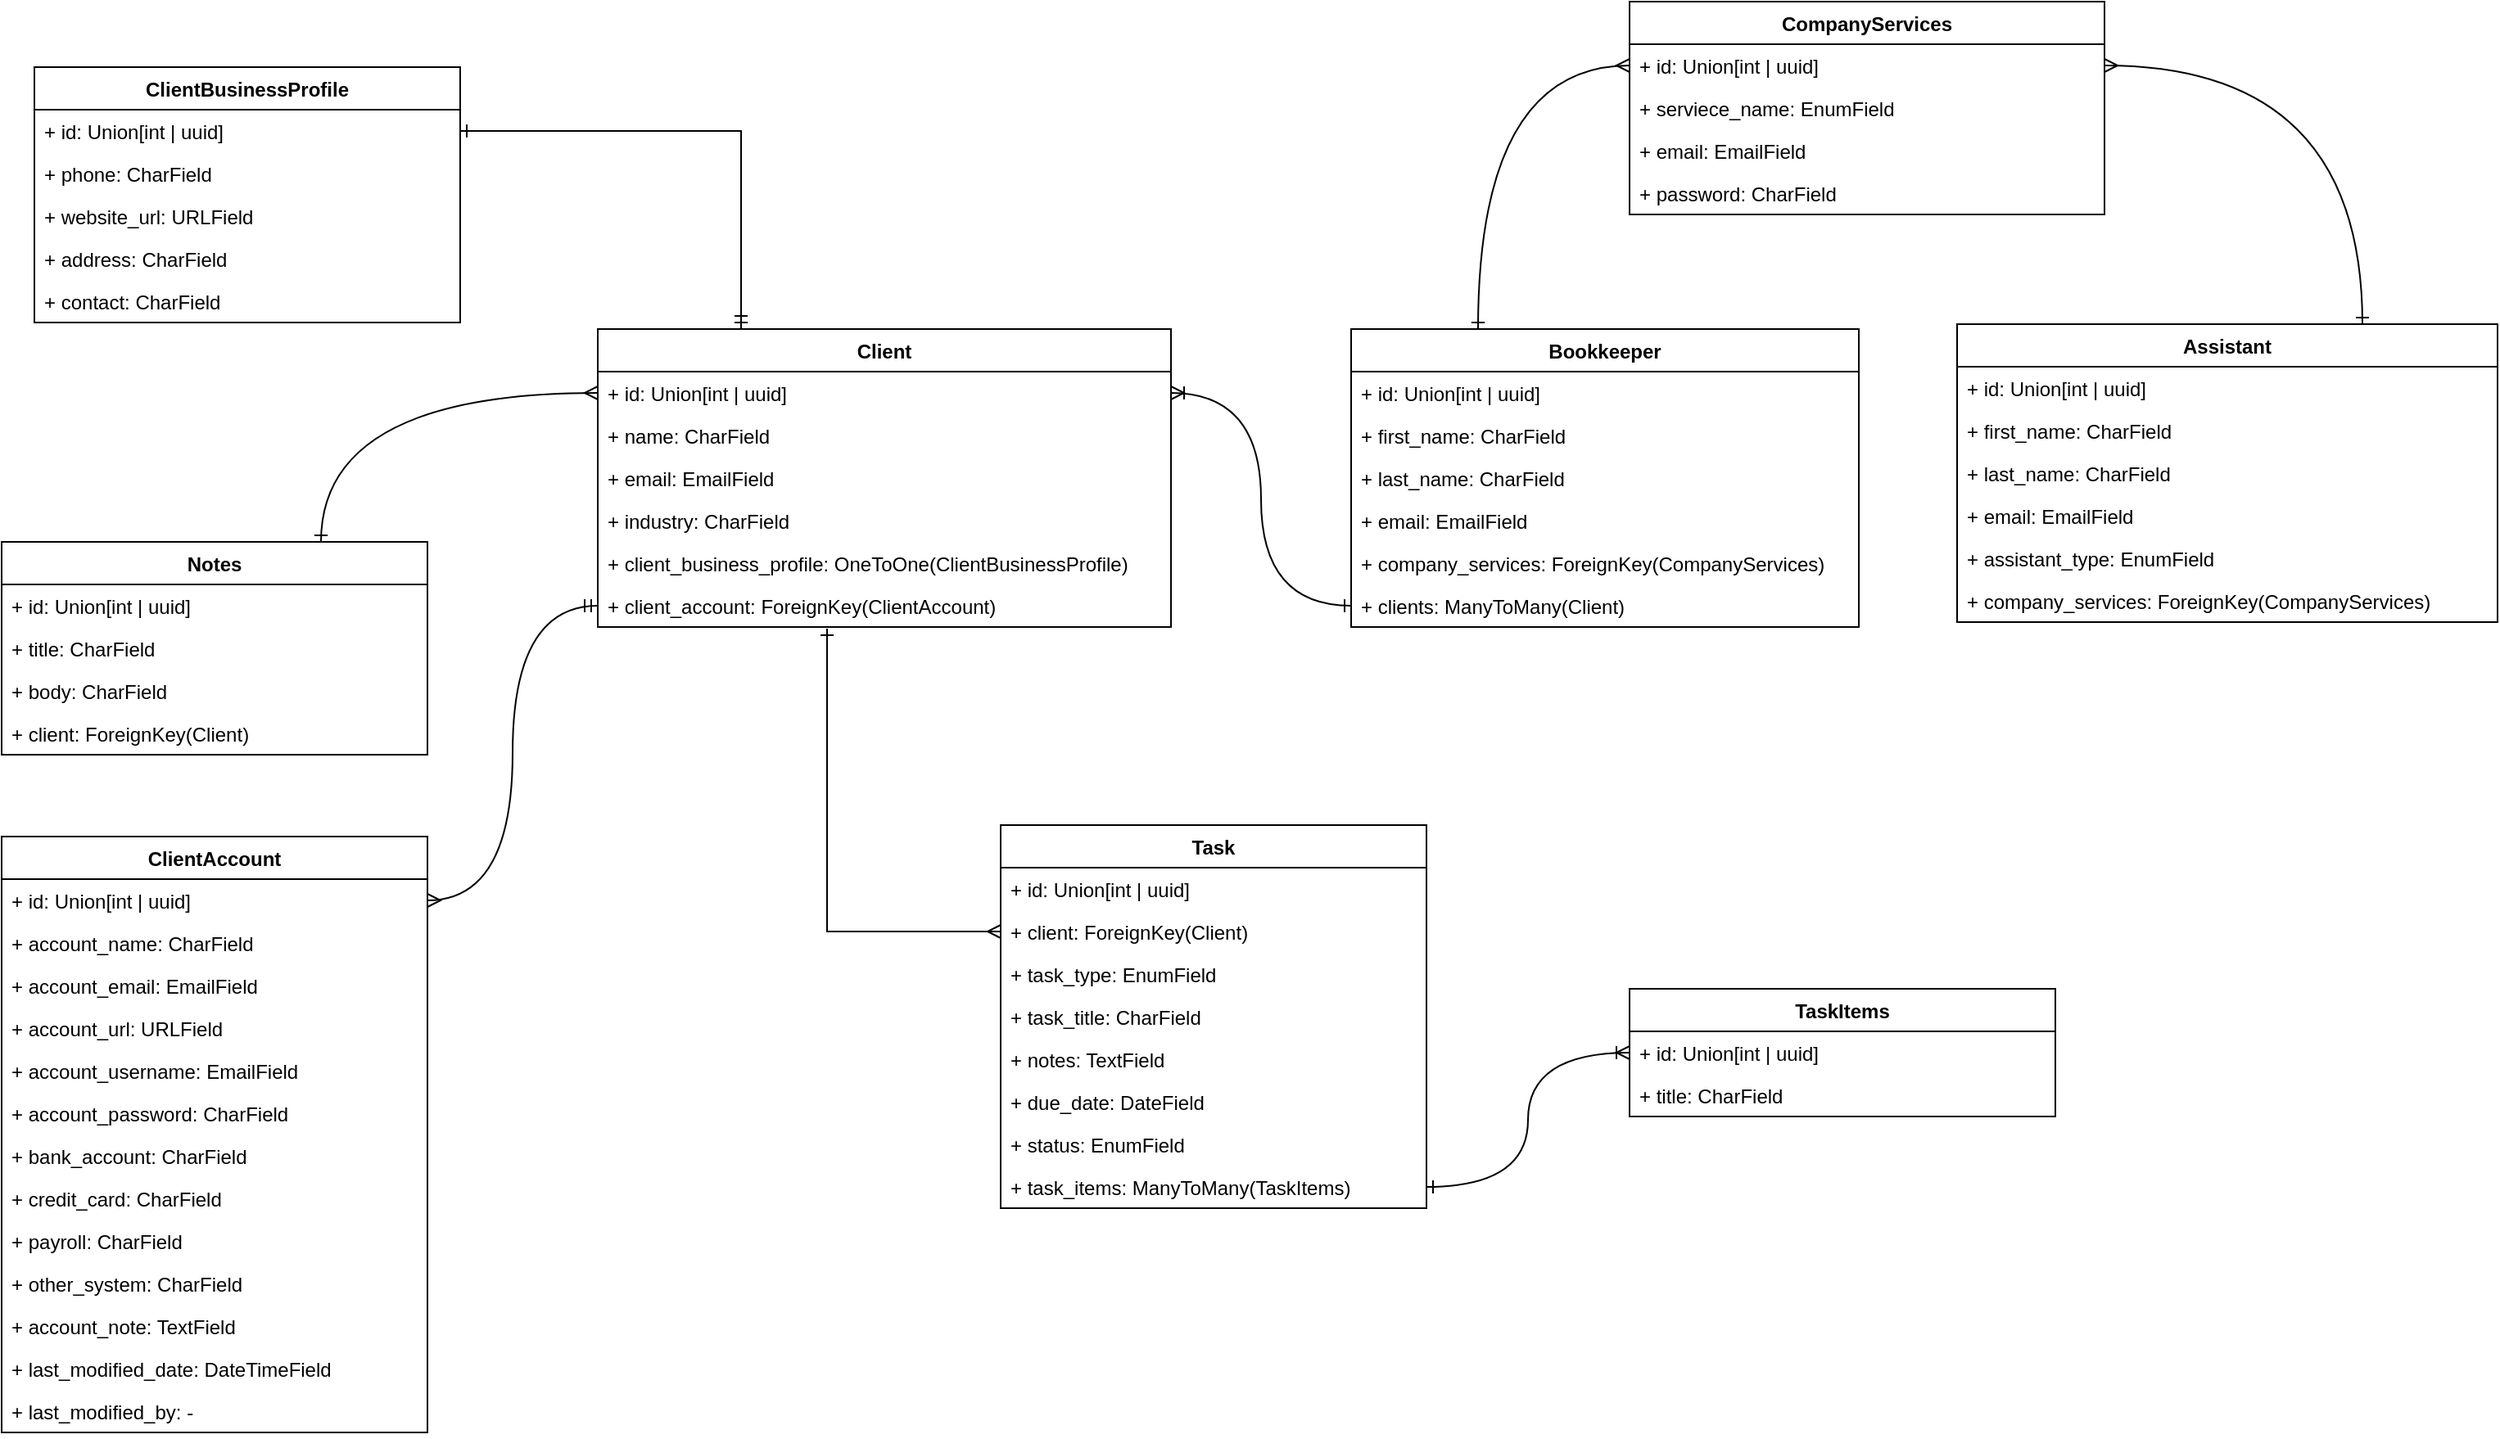 <mxfile version="19.0.2" type="device"><diagram id="FJx3hdpD5x5kR2odDlSr" name="Models"><mxGraphModel dx="1422" dy="873" grid="1" gridSize="10" guides="1" tooltips="1" connect="1" arrows="1" fold="1" page="1" pageScale="1" pageWidth="1500" pageHeight="1000" math="0" shadow="0"><root><mxCell id="0"/><mxCell id="1" parent="0"/><mxCell id="gqumxcrv6tOvIW2HF8-q-10" value="ClientBusinessProfile" style="swimlane;fontStyle=1;childLayout=stackLayout;horizontal=1;startSize=26;fillColor=none;horizontalStack=0;resizeParent=1;resizeParentMax=0;resizeLast=0;collapsible=1;marginBottom=0;" parent="1" vertex="1"><mxGeometry x="950" y="97" width="260" height="156" as="geometry"/></mxCell><mxCell id="gqumxcrv6tOvIW2HF8-q-11" value="+ id: Union[int | uuid] " style="text;strokeColor=none;fillColor=none;align=left;verticalAlign=top;spacingLeft=4;spacingRight=4;overflow=hidden;rotatable=0;points=[[0,0.5],[1,0.5]];portConstraint=eastwest;" parent="gqumxcrv6tOvIW2HF8-q-10" vertex="1"><mxGeometry y="26" width="260" height="26" as="geometry"/></mxCell><mxCell id="gqumxcrv6tOvIW2HF8-q-12" value="+ phone: CharField" style="text;strokeColor=none;fillColor=none;align=left;verticalAlign=top;spacingLeft=4;spacingRight=4;overflow=hidden;rotatable=0;points=[[0,0.5],[1,0.5]];portConstraint=eastwest;" parent="gqumxcrv6tOvIW2HF8-q-10" vertex="1"><mxGeometry y="52" width="260" height="26" as="geometry"/></mxCell><mxCell id="gqumxcrv6tOvIW2HF8-q-13" value="+ website_url: URLField" style="text;strokeColor=none;fillColor=none;align=left;verticalAlign=top;spacingLeft=4;spacingRight=4;overflow=hidden;rotatable=0;points=[[0,0.5],[1,0.5]];portConstraint=eastwest;" parent="gqumxcrv6tOvIW2HF8-q-10" vertex="1"><mxGeometry y="78" width="260" height="26" as="geometry"/></mxCell><mxCell id="gqumxcrv6tOvIW2HF8-q-14" value="+ address: CharField" style="text;strokeColor=none;fillColor=none;align=left;verticalAlign=top;spacingLeft=4;spacingRight=4;overflow=hidden;rotatable=0;points=[[0,0.5],[1,0.5]];portConstraint=eastwest;" parent="gqumxcrv6tOvIW2HF8-q-10" vertex="1"><mxGeometry y="104" width="260" height="26" as="geometry"/></mxCell><mxCell id="gqumxcrv6tOvIW2HF8-q-15" value="+ contact: CharField" style="text;strokeColor=none;fillColor=none;align=left;verticalAlign=top;spacingLeft=4;spacingRight=4;overflow=hidden;rotatable=0;points=[[0,0.5],[1,0.5]];portConstraint=eastwest;" parent="gqumxcrv6tOvIW2HF8-q-10" vertex="1"><mxGeometry y="130" width="260" height="26" as="geometry"/></mxCell><mxCell id="gqumxcrv6tOvIW2HF8-q-16" value="Client" style="swimlane;fontStyle=1;childLayout=stackLayout;horizontal=1;startSize=26;fillColor=none;horizontalStack=0;resizeParent=1;resizeParentMax=0;resizeLast=0;collapsible=1;marginBottom=0;" parent="1" vertex="1"><mxGeometry x="1294" y="257" width="350" height="182" as="geometry"/></mxCell><mxCell id="gqumxcrv6tOvIW2HF8-q-17" value="+ id: Union[int | uuid] " style="text;strokeColor=none;fillColor=none;align=left;verticalAlign=top;spacingLeft=4;spacingRight=4;overflow=hidden;rotatable=0;points=[[0,0.5],[1,0.5]];portConstraint=eastwest;" parent="gqumxcrv6tOvIW2HF8-q-16" vertex="1"><mxGeometry y="26" width="350" height="26" as="geometry"/></mxCell><mxCell id="gqumxcrv6tOvIW2HF8-q-18" value="+ name: CharField" style="text;strokeColor=none;fillColor=none;align=left;verticalAlign=top;spacingLeft=4;spacingRight=4;overflow=hidden;rotatable=0;points=[[0,0.5],[1,0.5]];portConstraint=eastwest;" parent="gqumxcrv6tOvIW2HF8-q-16" vertex="1"><mxGeometry y="52" width="350" height="26" as="geometry"/></mxCell><mxCell id="gqumxcrv6tOvIW2HF8-q-19" value="+ email: EmailField" style="text;strokeColor=none;fillColor=none;align=left;verticalAlign=top;spacingLeft=4;spacingRight=4;overflow=hidden;rotatable=0;points=[[0,0.5],[1,0.5]];portConstraint=eastwest;" parent="gqumxcrv6tOvIW2HF8-q-16" vertex="1"><mxGeometry y="78" width="350" height="26" as="geometry"/></mxCell><mxCell id="gqumxcrv6tOvIW2HF8-q-20" value="+ industry: CharField" style="text;strokeColor=none;fillColor=none;align=left;verticalAlign=top;spacingLeft=4;spacingRight=4;overflow=hidden;rotatable=0;points=[[0,0.5],[1,0.5]];portConstraint=eastwest;" parent="gqumxcrv6tOvIW2HF8-q-16" vertex="1"><mxGeometry y="104" width="350" height="26" as="geometry"/></mxCell><mxCell id="gqumxcrv6tOvIW2HF8-q-21" value="+ client_business_profile: OneToOne(ClientBusinessProfile)" style="text;strokeColor=none;fillColor=none;align=left;verticalAlign=top;spacingLeft=4;spacingRight=4;overflow=hidden;rotatable=0;points=[[0,0.5],[1,0.5]];portConstraint=eastwest;" parent="gqumxcrv6tOvIW2HF8-q-16" vertex="1"><mxGeometry y="130" width="350" height="26" as="geometry"/></mxCell><mxCell id="gqumxcrv6tOvIW2HF8-q-22" value="+ client_account: ForeignKey(ClientAccount)" style="text;strokeColor=none;fillColor=none;align=left;verticalAlign=top;spacingLeft=4;spacingRight=4;overflow=hidden;rotatable=0;points=[[0,0.5],[1,0.5]];portConstraint=eastwest;" parent="gqumxcrv6tOvIW2HF8-q-16" vertex="1"><mxGeometry y="156" width="350" height="26" as="geometry"/></mxCell><mxCell id="gqumxcrv6tOvIW2HF8-q-23" value="ClientAccount" style="swimlane;fontStyle=1;childLayout=stackLayout;horizontal=1;startSize=26;fillColor=none;horizontalStack=0;resizeParent=1;resizeParentMax=0;resizeLast=0;collapsible=1;marginBottom=0;" parent="1" vertex="1"><mxGeometry x="930" y="567" width="260" height="364" as="geometry"/></mxCell><mxCell id="gqumxcrv6tOvIW2HF8-q-24" value="+ id: Union[int | uuid] " style="text;strokeColor=none;fillColor=none;align=left;verticalAlign=top;spacingLeft=4;spacingRight=4;overflow=hidden;rotatable=0;points=[[0,0.5],[1,0.5]];portConstraint=eastwest;" parent="gqumxcrv6tOvIW2HF8-q-23" vertex="1"><mxGeometry y="26" width="260" height="26" as="geometry"/></mxCell><mxCell id="gqumxcrv6tOvIW2HF8-q-25" value="+ account_name: CharField" style="text;strokeColor=none;fillColor=none;align=left;verticalAlign=top;spacingLeft=4;spacingRight=4;overflow=hidden;rotatable=0;points=[[0,0.5],[1,0.5]];portConstraint=eastwest;" parent="gqumxcrv6tOvIW2HF8-q-23" vertex="1"><mxGeometry y="52" width="260" height="26" as="geometry"/></mxCell><mxCell id="gqumxcrv6tOvIW2HF8-q-26" value="+ account_email: EmailField" style="text;strokeColor=none;fillColor=none;align=left;verticalAlign=top;spacingLeft=4;spacingRight=4;overflow=hidden;rotatable=0;points=[[0,0.5],[1,0.5]];portConstraint=eastwest;" parent="gqumxcrv6tOvIW2HF8-q-23" vertex="1"><mxGeometry y="78" width="260" height="26" as="geometry"/></mxCell><mxCell id="gqumxcrv6tOvIW2HF8-q-31" value="+ account_url: URLField" style="text;strokeColor=none;fillColor=none;align=left;verticalAlign=top;spacingLeft=4;spacingRight=4;overflow=hidden;rotatable=0;points=[[0,0.5],[1,0.5]];portConstraint=eastwest;" parent="gqumxcrv6tOvIW2HF8-q-23" vertex="1"><mxGeometry y="104" width="260" height="26" as="geometry"/></mxCell><mxCell id="gqumxcrv6tOvIW2HF8-q-32" value="+ account_username: EmailField" style="text;strokeColor=none;fillColor=none;align=left;verticalAlign=top;spacingLeft=4;spacingRight=4;overflow=hidden;rotatable=0;points=[[0,0.5],[1,0.5]];portConstraint=eastwest;" parent="gqumxcrv6tOvIW2HF8-q-23" vertex="1"><mxGeometry y="130" width="260" height="26" as="geometry"/></mxCell><mxCell id="gqumxcrv6tOvIW2HF8-q-33" value="+ account_password: CharField" style="text;strokeColor=none;fillColor=none;align=left;verticalAlign=top;spacingLeft=4;spacingRight=4;overflow=hidden;rotatable=0;points=[[0,0.5],[1,0.5]];portConstraint=eastwest;" parent="gqumxcrv6tOvIW2HF8-q-23" vertex="1"><mxGeometry y="156" width="260" height="26" as="geometry"/></mxCell><mxCell id="gqumxcrv6tOvIW2HF8-q-27" value="+ bank_account: CharField" style="text;strokeColor=none;fillColor=none;align=left;verticalAlign=top;spacingLeft=4;spacingRight=4;overflow=hidden;rotatable=0;points=[[0,0.5],[1,0.5]];portConstraint=eastwest;" parent="gqumxcrv6tOvIW2HF8-q-23" vertex="1"><mxGeometry y="182" width="260" height="26" as="geometry"/></mxCell><mxCell id="gqumxcrv6tOvIW2HF8-q-28" value="+ credit_card: CharField" style="text;strokeColor=none;fillColor=none;align=left;verticalAlign=top;spacingLeft=4;spacingRight=4;overflow=hidden;rotatable=0;points=[[0,0.5],[1,0.5]];portConstraint=eastwest;" parent="gqumxcrv6tOvIW2HF8-q-23" vertex="1"><mxGeometry y="208" width="260" height="26" as="geometry"/></mxCell><mxCell id="gqumxcrv6tOvIW2HF8-q-29" value="+ payroll: CharField" style="text;strokeColor=none;fillColor=none;align=left;verticalAlign=top;spacingLeft=4;spacingRight=4;overflow=hidden;rotatable=0;points=[[0,0.5],[1,0.5]];portConstraint=eastwest;" parent="gqumxcrv6tOvIW2HF8-q-23" vertex="1"><mxGeometry y="234" width="260" height="26" as="geometry"/></mxCell><mxCell id="gqumxcrv6tOvIW2HF8-q-30" value="+ other_system: CharField" style="text;strokeColor=none;fillColor=none;align=left;verticalAlign=top;spacingLeft=4;spacingRight=4;overflow=hidden;rotatable=0;points=[[0,0.5],[1,0.5]];portConstraint=eastwest;" parent="gqumxcrv6tOvIW2HF8-q-23" vertex="1"><mxGeometry y="260" width="260" height="26" as="geometry"/></mxCell><mxCell id="gqumxcrv6tOvIW2HF8-q-34" value="+ account_note: TextField" style="text;strokeColor=none;fillColor=none;align=left;verticalAlign=top;spacingLeft=4;spacingRight=4;overflow=hidden;rotatable=0;points=[[0,0.5],[1,0.5]];portConstraint=eastwest;" parent="gqumxcrv6tOvIW2HF8-q-23" vertex="1"><mxGeometry y="286" width="260" height="26" as="geometry"/></mxCell><mxCell id="gqumxcrv6tOvIW2HF8-q-35" value="+ last_modified_date: DateTimeField" style="text;strokeColor=none;fillColor=none;align=left;verticalAlign=top;spacingLeft=4;spacingRight=4;overflow=hidden;rotatable=0;points=[[0,0.5],[1,0.5]];portConstraint=eastwest;" parent="gqumxcrv6tOvIW2HF8-q-23" vertex="1"><mxGeometry y="312" width="260" height="26" as="geometry"/></mxCell><mxCell id="gqumxcrv6tOvIW2HF8-q-36" value="+ last_modified_by: -" style="text;strokeColor=none;fillColor=none;align=left;verticalAlign=top;spacingLeft=4;spacingRight=4;overflow=hidden;rotatable=0;points=[[0,0.5],[1,0.5]];portConstraint=eastwest;" parent="gqumxcrv6tOvIW2HF8-q-23" vertex="1"><mxGeometry y="338" width="260" height="26" as="geometry"/></mxCell><mxCell id="gqumxcrv6tOvIW2HF8-q-85" style="edgeStyle=orthogonalEdgeStyle;curved=1;rounded=0;orthogonalLoop=1;jettySize=auto;html=1;exitX=0.25;exitY=0;exitDx=0;exitDy=0;startArrow=ERone;startFill=0;endArrow=ERmany;endFill=0;" parent="1" source="gqumxcrv6tOvIW2HF8-q-37" target="gqumxcrv6tOvIW2HF8-q-44" edge="1"><mxGeometry relative="1" as="geometry"/></mxCell><mxCell id="gqumxcrv6tOvIW2HF8-q-37" value="Bookkeeper" style="swimlane;fontStyle=1;childLayout=stackLayout;horizontal=1;startSize=26;fillColor=none;horizontalStack=0;resizeParent=1;resizeParentMax=0;resizeLast=0;collapsible=1;marginBottom=0;" parent="1" vertex="1"><mxGeometry x="1754" y="257" width="310" height="182" as="geometry"/></mxCell><mxCell id="gqumxcrv6tOvIW2HF8-q-38" value="+ id: Union[int | uuid] " style="text;strokeColor=none;fillColor=none;align=left;verticalAlign=top;spacingLeft=4;spacingRight=4;overflow=hidden;rotatable=0;points=[[0,0.5],[1,0.5]];portConstraint=eastwest;" parent="gqumxcrv6tOvIW2HF8-q-37" vertex="1"><mxGeometry y="26" width="310" height="26" as="geometry"/></mxCell><mxCell id="gqumxcrv6tOvIW2HF8-q-39" value="+ first_name: CharField" style="text;strokeColor=none;fillColor=none;align=left;verticalAlign=top;spacingLeft=4;spacingRight=4;overflow=hidden;rotatable=0;points=[[0,0.5],[1,0.5]];portConstraint=eastwest;" parent="gqumxcrv6tOvIW2HF8-q-37" vertex="1"><mxGeometry y="52" width="310" height="26" as="geometry"/></mxCell><mxCell id="gqumxcrv6tOvIW2HF8-q-40" value="+ last_name: CharField" style="text;strokeColor=none;fillColor=none;align=left;verticalAlign=top;spacingLeft=4;spacingRight=4;overflow=hidden;rotatable=0;points=[[0,0.5],[1,0.5]];portConstraint=eastwest;" parent="gqumxcrv6tOvIW2HF8-q-37" vertex="1"><mxGeometry y="78" width="310" height="26" as="geometry"/></mxCell><mxCell id="gqumxcrv6tOvIW2HF8-q-41" value="+ email: EmailField" style="text;strokeColor=none;fillColor=none;align=left;verticalAlign=top;spacingLeft=4;spacingRight=4;overflow=hidden;rotatable=0;points=[[0,0.5],[1,0.5]];portConstraint=eastwest;" parent="gqumxcrv6tOvIW2HF8-q-37" vertex="1"><mxGeometry y="104" width="310" height="26" as="geometry"/></mxCell><mxCell id="gqumxcrv6tOvIW2HF8-q-82" value="+ company_services: ForeignKey(CompanyServices)" style="text;strokeColor=none;fillColor=none;align=left;verticalAlign=top;spacingLeft=4;spacingRight=4;overflow=hidden;rotatable=0;points=[[0,0.5],[1,0.5]];portConstraint=eastwest;" parent="gqumxcrv6tOvIW2HF8-q-37" vertex="1"><mxGeometry y="130" width="310" height="26" as="geometry"/></mxCell><mxCell id="gqumxcrv6tOvIW2HF8-q-88" value="+ clients: ManyToMany(Client)" style="text;strokeColor=none;fillColor=none;align=left;verticalAlign=top;spacingLeft=4;spacingRight=4;overflow=hidden;rotatable=0;points=[[0,0.5],[1,0.5]];portConstraint=eastwest;" parent="gqumxcrv6tOvIW2HF8-q-37" vertex="1"><mxGeometry y="156" width="310" height="26" as="geometry"/></mxCell><mxCell id="gqumxcrv6tOvIW2HF8-q-43" value="CompanyServices" style="swimlane;fontStyle=1;childLayout=stackLayout;horizontal=1;startSize=26;fillColor=none;horizontalStack=0;resizeParent=1;resizeParentMax=0;resizeLast=0;collapsible=1;marginBottom=0;" parent="1" vertex="1"><mxGeometry x="1924" y="57" width="290" height="130" as="geometry"/></mxCell><mxCell id="gqumxcrv6tOvIW2HF8-q-44" value="+ id: Union[int | uuid] " style="text;strokeColor=none;fillColor=none;align=left;verticalAlign=top;spacingLeft=4;spacingRight=4;overflow=hidden;rotatable=0;points=[[0,0.5],[1,0.5]];portConstraint=eastwest;" parent="gqumxcrv6tOvIW2HF8-q-43" vertex="1"><mxGeometry y="26" width="290" height="26" as="geometry"/></mxCell><mxCell id="gqumxcrv6tOvIW2HF8-q-45" value="+ serviece_name: EnumField" style="text;strokeColor=none;fillColor=none;align=left;verticalAlign=top;spacingLeft=4;spacingRight=4;overflow=hidden;rotatable=0;points=[[0,0.5],[1,0.5]];portConstraint=eastwest;" parent="gqumxcrv6tOvIW2HF8-q-43" vertex="1"><mxGeometry y="52" width="290" height="26" as="geometry"/></mxCell><mxCell id="gqumxcrv6tOvIW2HF8-q-47" value="+ email: EmailField" style="text;strokeColor=none;fillColor=none;align=left;verticalAlign=top;spacingLeft=4;spacingRight=4;overflow=hidden;rotatable=0;points=[[0,0.5],[1,0.5]];portConstraint=eastwest;" parent="gqumxcrv6tOvIW2HF8-q-43" vertex="1"><mxGeometry y="78" width="290" height="26" as="geometry"/></mxCell><mxCell id="gqumxcrv6tOvIW2HF8-q-48" value="+ password: CharField" style="text;strokeColor=none;fillColor=none;align=left;verticalAlign=top;spacingLeft=4;spacingRight=4;overflow=hidden;rotatable=0;points=[[0,0.5],[1,0.5]];portConstraint=eastwest;" parent="gqumxcrv6tOvIW2HF8-q-43" vertex="1"><mxGeometry y="104" width="290" height="26" as="geometry"/></mxCell><mxCell id="gqumxcrv6tOvIW2HF8-q-86" style="edgeStyle=orthogonalEdgeStyle;curved=1;rounded=0;orthogonalLoop=1;jettySize=auto;html=1;exitX=0.75;exitY=0;exitDx=0;exitDy=0;entryX=1;entryY=0.5;entryDx=0;entryDy=0;startArrow=ERone;startFill=0;endArrow=ERmany;endFill=0;" parent="1" source="gqumxcrv6tOvIW2HF8-q-52" target="gqumxcrv6tOvIW2HF8-q-44" edge="1"><mxGeometry relative="1" as="geometry"/></mxCell><mxCell id="gqumxcrv6tOvIW2HF8-q-52" value="Assistant" style="swimlane;fontStyle=1;childLayout=stackLayout;horizontal=1;startSize=26;fillColor=none;horizontalStack=0;resizeParent=1;resizeParentMax=0;resizeLast=0;collapsible=1;marginBottom=0;" parent="1" vertex="1"><mxGeometry x="2124" y="254" width="330" height="182" as="geometry"/></mxCell><mxCell id="gqumxcrv6tOvIW2HF8-q-53" value="+ id: Union[int | uuid] " style="text;strokeColor=none;fillColor=none;align=left;verticalAlign=top;spacingLeft=4;spacingRight=4;overflow=hidden;rotatable=0;points=[[0,0.5],[1,0.5]];portConstraint=eastwest;" parent="gqumxcrv6tOvIW2HF8-q-52" vertex="1"><mxGeometry y="26" width="330" height="26" as="geometry"/></mxCell><mxCell id="gqumxcrv6tOvIW2HF8-q-54" value="+ first_name: CharField" style="text;strokeColor=none;fillColor=none;align=left;verticalAlign=top;spacingLeft=4;spacingRight=4;overflow=hidden;rotatable=0;points=[[0,0.5],[1,0.5]];portConstraint=eastwest;" parent="gqumxcrv6tOvIW2HF8-q-52" vertex="1"><mxGeometry y="52" width="330" height="26" as="geometry"/></mxCell><mxCell id="gqumxcrv6tOvIW2HF8-q-55" value="+ last_name: CharField" style="text;strokeColor=none;fillColor=none;align=left;verticalAlign=top;spacingLeft=4;spacingRight=4;overflow=hidden;rotatable=0;points=[[0,0.5],[1,0.5]];portConstraint=eastwest;" parent="gqumxcrv6tOvIW2HF8-q-52" vertex="1"><mxGeometry y="78" width="330" height="26" as="geometry"/></mxCell><mxCell id="gqumxcrv6tOvIW2HF8-q-56" value="+ email: EmailField" style="text;strokeColor=none;fillColor=none;align=left;verticalAlign=top;spacingLeft=4;spacingRight=4;overflow=hidden;rotatable=0;points=[[0,0.5],[1,0.5]];portConstraint=eastwest;" parent="gqumxcrv6tOvIW2HF8-q-52" vertex="1"><mxGeometry y="104" width="330" height="26" as="geometry"/></mxCell><mxCell id="gqumxcrv6tOvIW2HF8-q-57" value="+ assistant_type: EnumField" style="text;strokeColor=none;fillColor=none;align=left;verticalAlign=top;spacingLeft=4;spacingRight=4;overflow=hidden;rotatable=0;points=[[0,0.5],[1,0.5]];portConstraint=eastwest;" parent="gqumxcrv6tOvIW2HF8-q-52" vertex="1"><mxGeometry y="130" width="330" height="26" as="geometry"/></mxCell><mxCell id="gqumxcrv6tOvIW2HF8-q-84" value="+ company_services: ForeignKey(CompanyServices)" style="text;strokeColor=none;fillColor=none;align=left;verticalAlign=top;spacingLeft=4;spacingRight=4;overflow=hidden;rotatable=0;points=[[0,0.5],[1,0.5]];portConstraint=eastwest;" parent="gqumxcrv6tOvIW2HF8-q-52" vertex="1"><mxGeometry y="156" width="330" height="26" as="geometry"/></mxCell><mxCell id="gqumxcrv6tOvIW2HF8-q-58" value="Task" style="swimlane;fontStyle=1;childLayout=stackLayout;horizontal=1;startSize=26;fillColor=none;horizontalStack=0;resizeParent=1;resizeParentMax=0;resizeLast=0;collapsible=1;marginBottom=0;" parent="1" vertex="1"><mxGeometry x="1540" y="560" width="260" height="234" as="geometry"/></mxCell><mxCell id="gqumxcrv6tOvIW2HF8-q-59" value="+ id: Union[int | uuid] " style="text;strokeColor=none;fillColor=none;align=left;verticalAlign=top;spacingLeft=4;spacingRight=4;overflow=hidden;rotatable=0;points=[[0,0.5],[1,0.5]];portConstraint=eastwest;" parent="gqumxcrv6tOvIW2HF8-q-58" vertex="1"><mxGeometry y="26" width="260" height="26" as="geometry"/></mxCell><mxCell id="gqumxcrv6tOvIW2HF8-q-60" value="+ client: ForeignKey(Client)" style="text;strokeColor=none;fillColor=none;align=left;verticalAlign=top;spacingLeft=4;spacingRight=4;overflow=hidden;rotatable=0;points=[[0,0.5],[1,0.5]];portConstraint=eastwest;" parent="gqumxcrv6tOvIW2HF8-q-58" vertex="1"><mxGeometry y="52" width="260" height="26" as="geometry"/></mxCell><mxCell id="gqumxcrv6tOvIW2HF8-q-61" value="+ task_type: EnumField" style="text;strokeColor=none;fillColor=none;align=left;verticalAlign=top;spacingLeft=4;spacingRight=4;overflow=hidden;rotatable=0;points=[[0,0.5],[1,0.5]];portConstraint=eastwest;" parent="gqumxcrv6tOvIW2HF8-q-58" vertex="1"><mxGeometry y="78" width="260" height="26" as="geometry"/></mxCell><mxCell id="gqumxcrv6tOvIW2HF8-q-62" value="+ task_title: CharField" style="text;strokeColor=none;fillColor=none;align=left;verticalAlign=top;spacingLeft=4;spacingRight=4;overflow=hidden;rotatable=0;points=[[0,0.5],[1,0.5]];portConstraint=eastwest;" parent="gqumxcrv6tOvIW2HF8-q-58" vertex="1"><mxGeometry y="104" width="260" height="26" as="geometry"/></mxCell><mxCell id="gqumxcrv6tOvIW2HF8-q-63" value="+ notes: TextField" style="text;strokeColor=none;fillColor=none;align=left;verticalAlign=top;spacingLeft=4;spacingRight=4;overflow=hidden;rotatable=0;points=[[0,0.5],[1,0.5]];portConstraint=eastwest;" parent="gqumxcrv6tOvIW2HF8-q-58" vertex="1"><mxGeometry y="130" width="260" height="26" as="geometry"/></mxCell><mxCell id="gqumxcrv6tOvIW2HF8-q-65" value="+ due_date: DateField" style="text;strokeColor=none;fillColor=none;align=left;verticalAlign=top;spacingLeft=4;spacingRight=4;overflow=hidden;rotatable=0;points=[[0,0.5],[1,0.5]];portConstraint=eastwest;" parent="gqumxcrv6tOvIW2HF8-q-58" vertex="1"><mxGeometry y="156" width="260" height="26" as="geometry"/></mxCell><mxCell id="gqumxcrv6tOvIW2HF8-q-66" value="+ status: EnumField" style="text;strokeColor=none;fillColor=none;align=left;verticalAlign=top;spacingLeft=4;spacingRight=4;overflow=hidden;rotatable=0;points=[[0,0.5],[1,0.5]];portConstraint=eastwest;" parent="gqumxcrv6tOvIW2HF8-q-58" vertex="1"><mxGeometry y="182" width="260" height="26" as="geometry"/></mxCell><mxCell id="gqumxcrv6tOvIW2HF8-q-73" value="+ task_items: ManyToMany(TaskItems)" style="text;strokeColor=none;fillColor=none;align=left;verticalAlign=top;spacingLeft=4;spacingRight=4;overflow=hidden;rotatable=0;points=[[0,0.5],[1,0.5]];portConstraint=eastwest;" parent="gqumxcrv6tOvIW2HF8-q-58" vertex="1"><mxGeometry y="208" width="260" height="26" as="geometry"/></mxCell><mxCell id="gqumxcrv6tOvIW2HF8-q-67" value="TaskItems" style="swimlane;fontStyle=1;childLayout=stackLayout;horizontal=1;startSize=26;fillColor=none;horizontalStack=0;resizeParent=1;resizeParentMax=0;resizeLast=0;collapsible=1;marginBottom=0;" parent="1" vertex="1"><mxGeometry x="1924" y="660" width="260" height="78" as="geometry"/></mxCell><mxCell id="gqumxcrv6tOvIW2HF8-q-68" value="+ id: Union[int | uuid] " style="text;strokeColor=none;fillColor=none;align=left;verticalAlign=top;spacingLeft=4;spacingRight=4;overflow=hidden;rotatable=0;points=[[0,0.5],[1,0.5]];portConstraint=eastwest;" parent="gqumxcrv6tOvIW2HF8-q-67" vertex="1"><mxGeometry y="26" width="260" height="26" as="geometry"/></mxCell><mxCell id="gqumxcrv6tOvIW2HF8-q-69" value="+ title: CharField" style="text;strokeColor=none;fillColor=none;align=left;verticalAlign=top;spacingLeft=4;spacingRight=4;overflow=hidden;rotatable=0;points=[[0,0.5],[1,0.5]];portConstraint=eastwest;" parent="gqumxcrv6tOvIW2HF8-q-67" vertex="1"><mxGeometry y="52" width="260" height="26" as="geometry"/></mxCell><mxCell id="gqumxcrv6tOvIW2HF8-q-90" style="edgeStyle=orthogonalEdgeStyle;curved=1;rounded=0;orthogonalLoop=1;jettySize=auto;html=1;exitX=0.75;exitY=0;exitDx=0;exitDy=0;entryX=0;entryY=0.5;entryDx=0;entryDy=0;startArrow=ERone;startFill=0;endArrow=ERmany;endFill=0;" parent="1" source="gqumxcrv6tOvIW2HF8-q-74" target="gqumxcrv6tOvIW2HF8-q-17" edge="1"><mxGeometry relative="1" as="geometry"/></mxCell><mxCell id="gqumxcrv6tOvIW2HF8-q-74" value="Notes" style="swimlane;fontStyle=1;childLayout=stackLayout;horizontal=1;startSize=26;fillColor=none;horizontalStack=0;resizeParent=1;resizeParentMax=0;resizeLast=0;collapsible=1;marginBottom=0;" parent="1" vertex="1"><mxGeometry x="930" y="387" width="260" height="130" as="geometry"/></mxCell><mxCell id="gqumxcrv6tOvIW2HF8-q-75" value="+ id: Union[int | uuid] " style="text;strokeColor=none;fillColor=none;align=left;verticalAlign=top;spacingLeft=4;spacingRight=4;overflow=hidden;rotatable=0;points=[[0,0.5],[1,0.5]];portConstraint=eastwest;" parent="gqumxcrv6tOvIW2HF8-q-74" vertex="1"><mxGeometry y="26" width="260" height="26" as="geometry"/></mxCell><mxCell id="gqumxcrv6tOvIW2HF8-q-76" value="+ title: CharField" style="text;strokeColor=none;fillColor=none;align=left;verticalAlign=top;spacingLeft=4;spacingRight=4;overflow=hidden;rotatable=0;points=[[0,0.5],[1,0.5]];portConstraint=eastwest;" parent="gqumxcrv6tOvIW2HF8-q-74" vertex="1"><mxGeometry y="52" width="260" height="26" as="geometry"/></mxCell><mxCell id="gqumxcrv6tOvIW2HF8-q-77" value="+ body: CharField" style="text;strokeColor=none;fillColor=none;align=left;verticalAlign=top;spacingLeft=4;spacingRight=4;overflow=hidden;rotatable=0;points=[[0,0.5],[1,0.5]];portConstraint=eastwest;" parent="gqumxcrv6tOvIW2HF8-q-74" vertex="1"><mxGeometry y="78" width="260" height="26" as="geometry"/></mxCell><mxCell id="gqumxcrv6tOvIW2HF8-q-78" value="+ client: ForeignKey(Client)" style="text;strokeColor=none;fillColor=none;align=left;verticalAlign=top;spacingLeft=4;spacingRight=4;overflow=hidden;rotatable=0;points=[[0,0.5],[1,0.5]];portConstraint=eastwest;" parent="gqumxcrv6tOvIW2HF8-q-74" vertex="1"><mxGeometry y="104" width="260" height="26" as="geometry"/></mxCell><mxCell id="gqumxcrv6tOvIW2HF8-q-80" style="edgeStyle=orthogonalEdgeStyle;rounded=0;orthogonalLoop=1;jettySize=auto;html=1;entryX=1;entryY=0.25;entryDx=0;entryDy=0;startArrow=ERmandOne;startFill=0;endArrow=ERone;endFill=0;exitX=0.25;exitY=0;exitDx=0;exitDy=0;" parent="1" source="gqumxcrv6tOvIW2HF8-q-16" target="gqumxcrv6tOvIW2HF8-q-10" edge="1"><mxGeometry relative="1" as="geometry"/></mxCell><mxCell id="gqumxcrv6tOvIW2HF8-q-81" style="edgeStyle=orthogonalEdgeStyle;rounded=0;orthogonalLoop=1;jettySize=auto;html=1;exitX=0;exitY=0.5;exitDx=0;exitDy=0;entryX=1;entryY=0.5;entryDx=0;entryDy=0;startArrow=ERmandOne;startFill=0;endArrow=ERmany;endFill=0;curved=1;" parent="1" source="gqumxcrv6tOvIW2HF8-q-22" target="gqumxcrv6tOvIW2HF8-q-24" edge="1"><mxGeometry relative="1" as="geometry"/></mxCell><mxCell id="gqumxcrv6tOvIW2HF8-q-87" style="edgeStyle=orthogonalEdgeStyle;curved=1;rounded=0;orthogonalLoop=1;jettySize=auto;html=1;entryX=0;entryY=0.5;entryDx=0;entryDy=0;startArrow=ERone;startFill=0;endArrow=ERoneToMany;endFill=0;" parent="1" source="gqumxcrv6tOvIW2HF8-q-73" target="gqumxcrv6tOvIW2HF8-q-68" edge="1"><mxGeometry relative="1" as="geometry"/></mxCell><mxCell id="gqumxcrv6tOvIW2HF8-q-89" style="edgeStyle=orthogonalEdgeStyle;curved=1;rounded=0;orthogonalLoop=1;jettySize=auto;html=1;exitX=0;exitY=0.5;exitDx=0;exitDy=0;startArrow=ERone;startFill=0;endArrow=ERoneToMany;endFill=0;" parent="1" source="gqumxcrv6tOvIW2HF8-q-88" target="gqumxcrv6tOvIW2HF8-q-17" edge="1"><mxGeometry relative="1" as="geometry"/></mxCell><mxCell id="WyA5F0Lyf4GjLWAYW03u-1" style="edgeStyle=orthogonalEdgeStyle;rounded=0;orthogonalLoop=1;jettySize=auto;html=1;exitX=0;exitY=0.5;exitDx=0;exitDy=0;entryX=0.4;entryY=1.038;entryDx=0;entryDy=0;entryPerimeter=0;startArrow=ERmany;startFill=0;endArrow=ERone;endFill=0;" edge="1" parent="1" source="gqumxcrv6tOvIW2HF8-q-60" target="gqumxcrv6tOvIW2HF8-q-22"><mxGeometry relative="1" as="geometry"/></mxCell></root></mxGraphModel></diagram></mxfile>